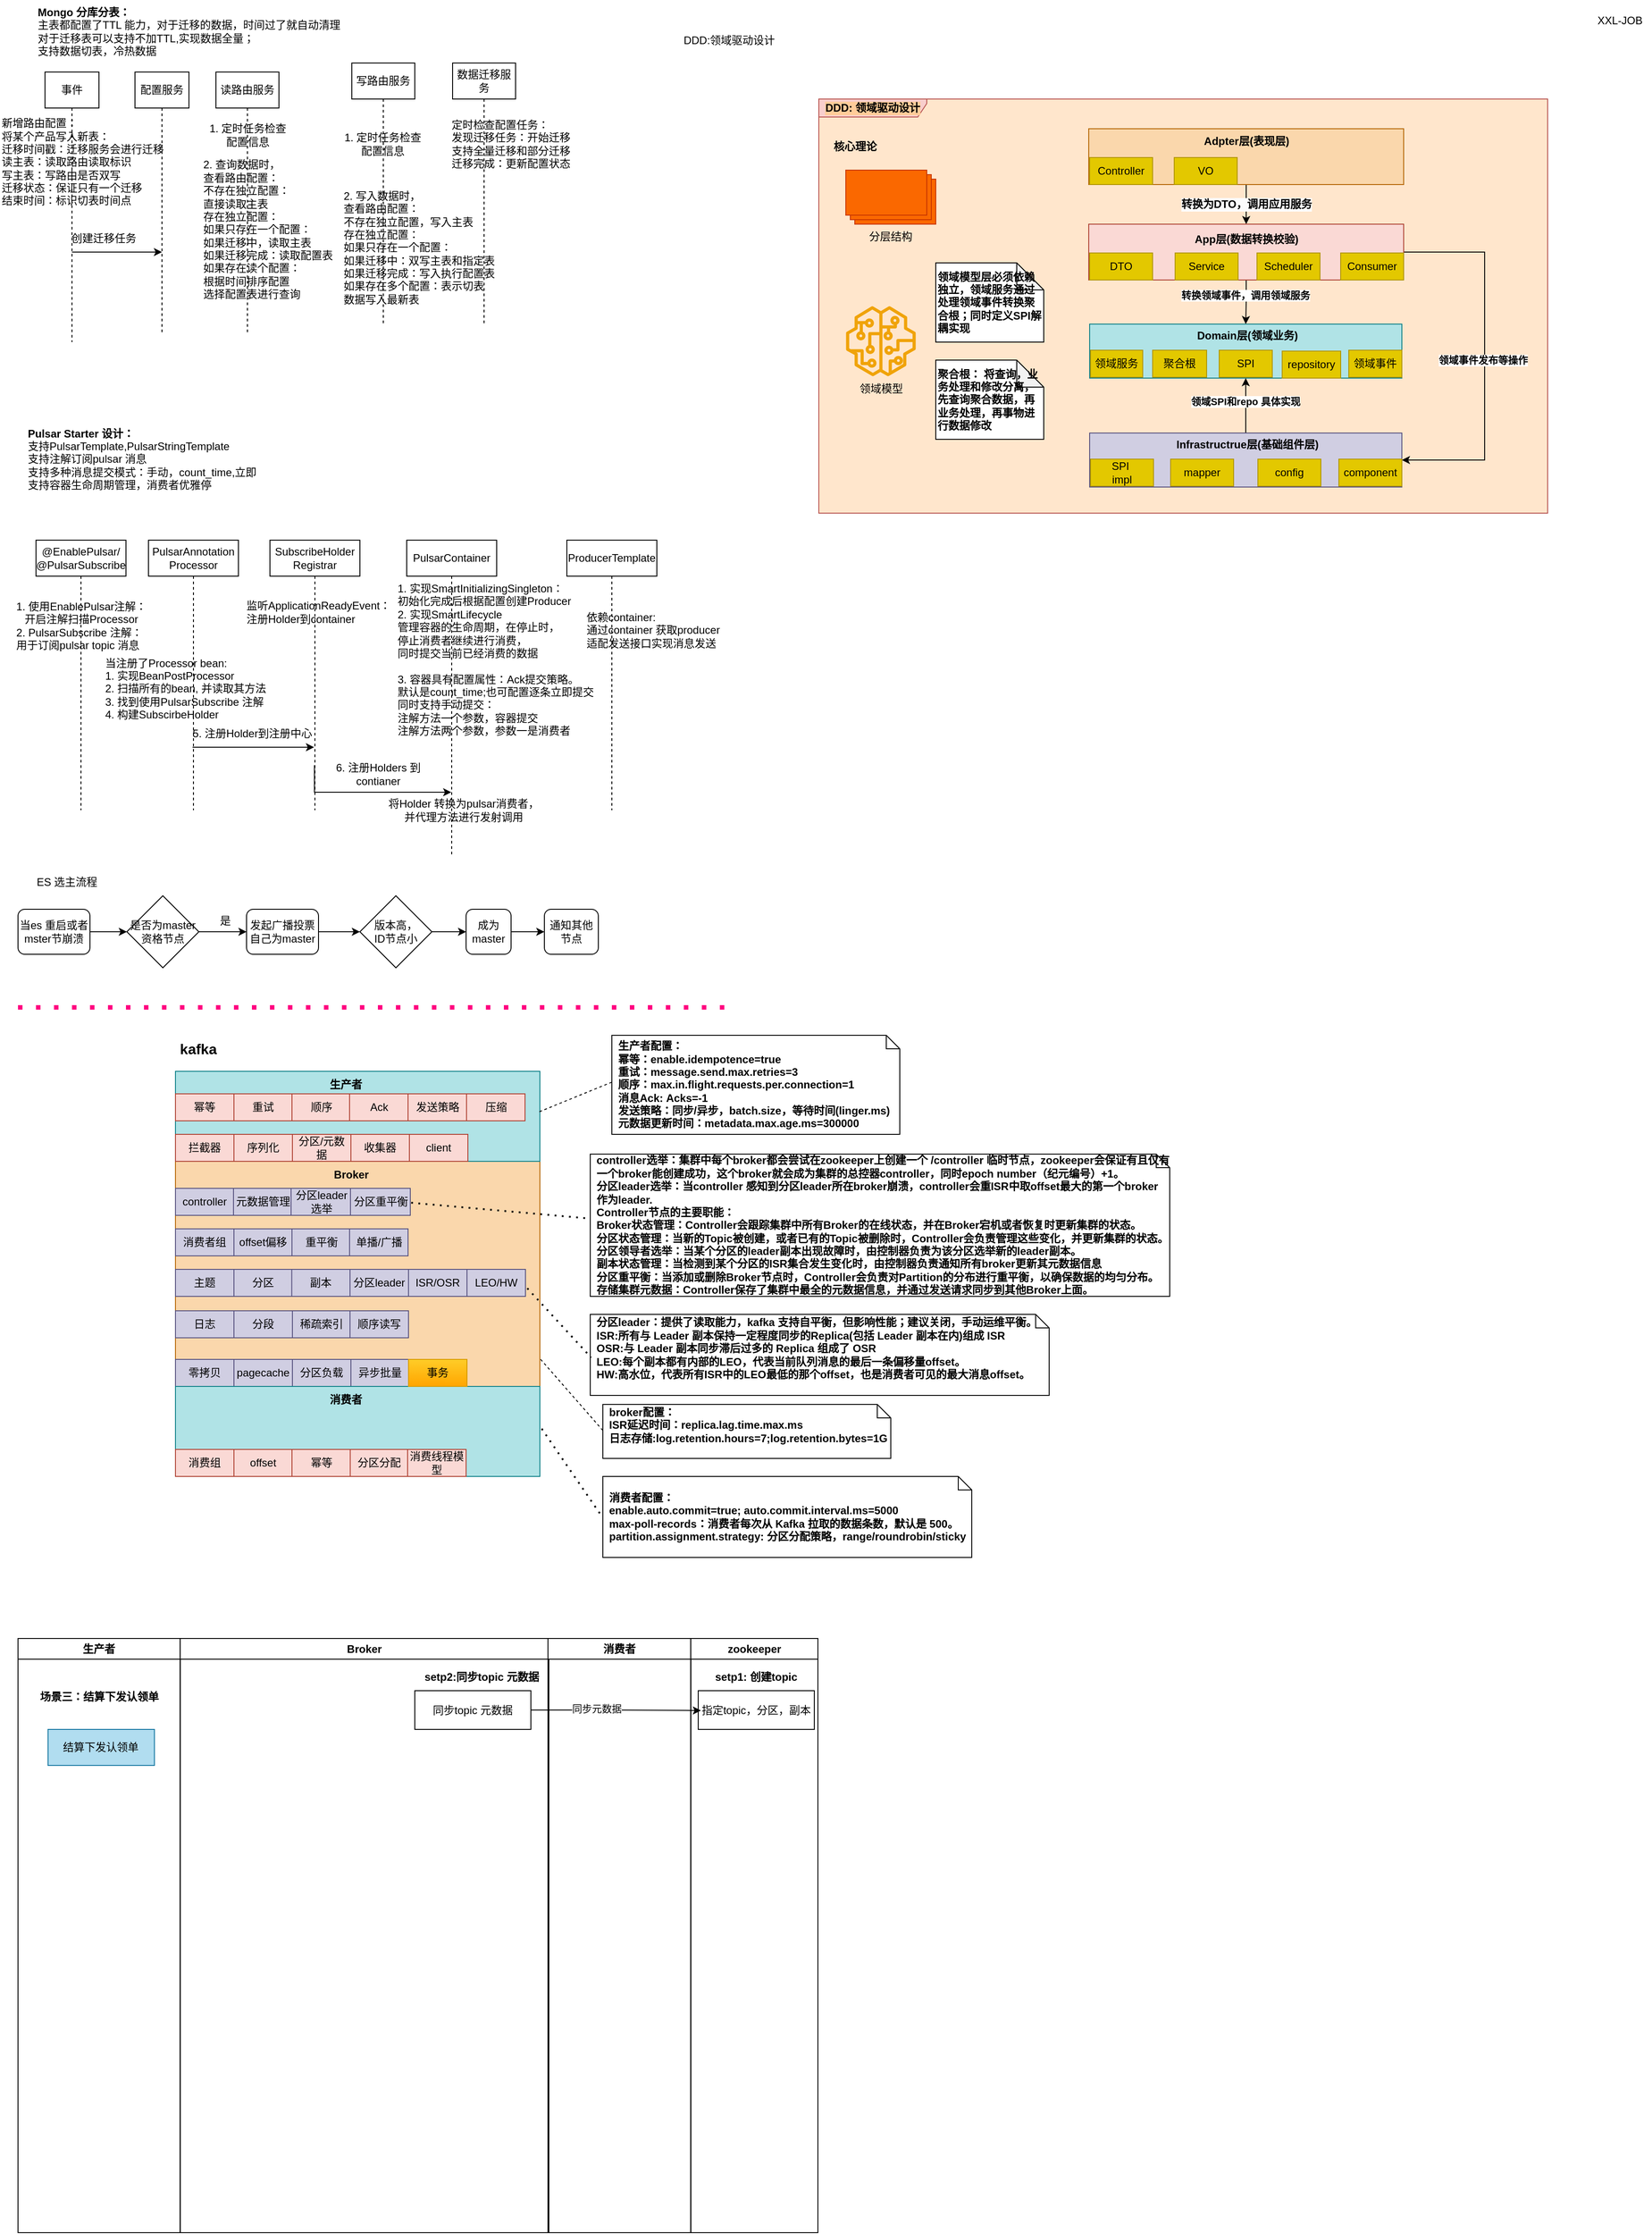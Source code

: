 <mxfile version="24.7.6">
  <diagram name="第 1 页" id="KPa0spre10BV23PreFPN">
    <mxGraphModel dx="1235" dy="728" grid="1" gridSize="10" guides="1" tooltips="1" connect="0" arrows="1" fold="1" page="1" pageScale="1" pageWidth="827" pageHeight="1169" math="0" shadow="0">
      <root>
        <mxCell id="0" />
        <mxCell id="1" parent="0" />
        <mxCell id="J3ipS8W6sBXHcmSZQY-d-35" value="" style="rounded=0;whiteSpace=wrap;html=1;fillColor=#fad7ac;strokeColor=#b46504;" vertex="1" parent="1">
          <mxGeometry x="215" y="1330" width="405" height="250" as="geometry" />
        </mxCell>
        <mxCell id="VRjen7JTUJrRjUqwProS-1" value="&lt;b&gt;Mongo 分库分表：&amp;nbsp;&lt;/b&gt;&lt;div&gt;主表都配置了TTL 能力，对于迁移的数据，时间过了就自动清理&lt;/div&gt;&lt;div&gt;对于迁移表可以支持不加TTL,实现数据全量；&lt;/div&gt;&lt;div&gt;支持数据切表，冷热数据&lt;/div&gt;" style="text;html=1;align=left;verticalAlign=middle;resizable=0;points=[];autosize=1;strokeColor=none;fillColor=none;" parent="1" vertex="1">
          <mxGeometry x="60" y="40" width="360" height="70" as="geometry" />
        </mxCell>
        <mxCell id="VRjen7JTUJrRjUqwProS-2" value="配置服务" style="shape=umlLifeline;perimeter=lifelinePerimeter;whiteSpace=wrap;html=1;container=1;dropTarget=0;collapsible=0;recursiveResize=0;outlineConnect=0;portConstraint=eastwest;newEdgeStyle={&quot;edgeStyle&quot;:&quot;elbowEdgeStyle&quot;,&quot;elbow&quot;:&quot;vertical&quot;,&quot;curved&quot;:0,&quot;rounded&quot;:0};" parent="1" vertex="1">
          <mxGeometry x="170" y="120" width="60" height="290" as="geometry" />
        </mxCell>
        <mxCell id="VRjen7JTUJrRjUqwProS-4" value="读路由服务" style="shape=umlLifeline;perimeter=lifelinePerimeter;whiteSpace=wrap;html=1;container=1;dropTarget=0;collapsible=0;recursiveResize=0;outlineConnect=0;portConstraint=eastwest;newEdgeStyle={&quot;edgeStyle&quot;:&quot;elbowEdgeStyle&quot;,&quot;elbow&quot;:&quot;vertical&quot;,&quot;curved&quot;:0,&quot;rounded&quot;:0};" parent="1" vertex="1">
          <mxGeometry x="260" y="120" width="70" height="290" as="geometry" />
        </mxCell>
        <mxCell id="VRjen7JTUJrRjUqwProS-5" value="写路由服务" style="shape=umlLifeline;perimeter=lifelinePerimeter;whiteSpace=wrap;html=1;container=1;dropTarget=0;collapsible=0;recursiveResize=0;outlineConnect=0;portConstraint=eastwest;newEdgeStyle={&quot;edgeStyle&quot;:&quot;elbowEdgeStyle&quot;,&quot;elbow&quot;:&quot;vertical&quot;,&quot;curved&quot;:0,&quot;rounded&quot;:0};" parent="1" vertex="1">
          <mxGeometry x="411" y="110" width="70" height="290" as="geometry" />
        </mxCell>
        <mxCell id="VRjen7JTUJrRjUqwProS-6" value="数据迁移服务" style="shape=umlLifeline;perimeter=lifelinePerimeter;whiteSpace=wrap;html=1;container=1;dropTarget=0;collapsible=0;recursiveResize=0;outlineConnect=0;portConstraint=eastwest;newEdgeStyle={&quot;edgeStyle&quot;:&quot;elbowEdgeStyle&quot;,&quot;elbow&quot;:&quot;vertical&quot;,&quot;curved&quot;:0,&quot;rounded&quot;:0};" parent="1" vertex="1">
          <mxGeometry x="523" y="110" width="70" height="290" as="geometry" />
        </mxCell>
        <mxCell id="VRjen7JTUJrRjUqwProS-8" style="edgeStyle=elbowEdgeStyle;rounded=0;orthogonalLoop=1;jettySize=auto;html=1;elbow=vertical;curved=0;" parent="1" edge="1">
          <mxGeometry relative="1" as="geometry">
            <mxPoint x="100" y="320" as="sourcePoint" />
            <mxPoint x="200" y="320" as="targetPoint" />
            <Array as="points">
              <mxPoint x="160.5" y="320" />
            </Array>
          </mxGeometry>
        </mxCell>
        <mxCell id="VRjen7JTUJrRjUqwProS-7" value="事件" style="shape=umlLifeline;perimeter=lifelinePerimeter;whiteSpace=wrap;html=1;container=1;dropTarget=0;collapsible=0;recursiveResize=0;outlineConnect=0;portConstraint=eastwest;newEdgeStyle={&quot;edgeStyle&quot;:&quot;elbowEdgeStyle&quot;,&quot;elbow&quot;:&quot;vertical&quot;,&quot;curved&quot;:0,&quot;rounded&quot;:0};" parent="1" vertex="1">
          <mxGeometry x="70" y="120" width="60" height="300" as="geometry" />
        </mxCell>
        <mxCell id="VRjen7JTUJrRjUqwProS-9" value="新增路由配置：&lt;div&gt;将某个产品写入新表：&lt;/div&gt;&lt;div&gt;迁移时间戳：迁移服务会进行迁移&lt;/div&gt;&lt;div&gt;读主表：读取路由读取标识&lt;/div&gt;&lt;div&gt;写主表：写路由是否双写&lt;/div&gt;&lt;div&gt;迁移状态：保证只有一个迁移&lt;/div&gt;&lt;div&gt;结束时间：标识切表时间点&lt;/div&gt;" style="text;html=1;align=left;verticalAlign=middle;resizable=0;points=[];autosize=1;strokeColor=none;fillColor=none;" parent="1" vertex="1">
          <mxGeometry x="20" y="165" width="200" height="110" as="geometry" />
        </mxCell>
        <mxCell id="VRjen7JTUJrRjUqwProS-10" value="创建迁移任务" style="text;html=1;align=center;verticalAlign=middle;resizable=0;points=[];autosize=1;strokeColor=none;fillColor=none;" parent="1" vertex="1">
          <mxGeometry x="85" y="290" width="100" height="30" as="geometry" />
        </mxCell>
        <mxCell id="VRjen7JTUJrRjUqwProS-11" value="定时检查配置任务：&lt;div&gt;发现迁移任务：开始迁移&lt;/div&gt;&lt;div&gt;支持全量迁移和部分迁移&lt;/div&gt;&lt;div&gt;迁移完成：更新配置状态&lt;/div&gt;" style="text;html=1;align=left;verticalAlign=middle;resizable=0;points=[];autosize=1;strokeColor=none;fillColor=none;" parent="1" vertex="1">
          <mxGeometry x="520" y="165" width="160" height="70" as="geometry" />
        </mxCell>
        <mxCell id="VRjen7JTUJrRjUqwProS-12" value="1. 定时任务检查&lt;div&gt;配置信息&lt;/div&gt;" style="text;html=1;align=center;verticalAlign=middle;resizable=0;points=[];autosize=1;strokeColor=none;fillColor=none;" parent="1" vertex="1">
          <mxGeometry x="240" y="170" width="110" height="40" as="geometry" />
        </mxCell>
        <mxCell id="VRjen7JTUJrRjUqwProS-13" value="2. 查询数据时，&lt;div&gt;查看路由配置：&lt;div&gt;不存在独立配置：&lt;/div&gt;&lt;div&gt;直接读取主表&lt;/div&gt;&lt;div&gt;存在独立配置：&lt;/div&gt;&lt;div&gt;如果只存在一个配置：&lt;/div&gt;&lt;div&gt;如果迁移中，&lt;span style=&quot;background-color: initial;&quot;&gt;读取主表&lt;/span&gt;&lt;/div&gt;&lt;div&gt;如果迁移完成：读取配置表&lt;/div&gt;&lt;/div&gt;&lt;div&gt;如果存在读个配置：&lt;/div&gt;&lt;div&gt;根据时间排序配置&lt;/div&gt;&lt;div&gt;选择配置表进行查询&lt;/div&gt;" style="text;html=1;align=left;verticalAlign=middle;resizable=0;points=[];autosize=1;strokeColor=none;fillColor=none;" parent="1" vertex="1">
          <mxGeometry x="244" y="210" width="170" height="170" as="geometry" />
        </mxCell>
        <mxCell id="VRjen7JTUJrRjUqwProS-14" value="2. 写入数据时，&lt;div&gt;查看路由配置：&lt;/div&gt;&lt;div&gt;不存在独立配置，写入主表&lt;/div&gt;&lt;div&gt;存在独立配置：&lt;/div&gt;&lt;div&gt;如果只存在一个配置：&lt;/div&gt;&lt;div&gt;如果迁移中：双写主表和指定表&lt;/div&gt;&lt;div&gt;如果迁移完成：写入执行配置表&lt;/div&gt;&lt;div&gt;如果存在多个配置：表示切表&lt;/div&gt;&lt;div&gt;数据写入最新表&lt;/div&gt;" style="text;html=1;align=left;verticalAlign=middle;resizable=0;points=[];autosize=1;strokeColor=none;fillColor=none;" parent="1" vertex="1">
          <mxGeometry x="400" y="245" width="190" height="140" as="geometry" />
        </mxCell>
        <mxCell id="VRjen7JTUJrRjUqwProS-15" value="1. 定时任务检查&lt;div&gt;配置信息&lt;/div&gt;" style="text;html=1;align=center;verticalAlign=middle;resizable=0;points=[];autosize=1;strokeColor=none;fillColor=none;" parent="1" vertex="1">
          <mxGeometry x="390" y="180" width="110" height="40" as="geometry" />
        </mxCell>
        <mxCell id="VRjen7JTUJrRjUqwProS-16" value="&lt;b&gt;Pulsar Starter 设计：&lt;/b&gt;&lt;div&gt;支持PulsarTemplate,PulsarStringTemplate&lt;/div&gt;&lt;div&gt;支持注解订阅pulsar 消息&lt;/div&gt;&lt;div&gt;支持多种消息提交模式：手动，count_time,立即&lt;/div&gt;&lt;div&gt;支持容器生命周期管理，消费者优雅停&lt;/div&gt;" style="text;html=1;strokeColor=none;fillColor=none;align=left;verticalAlign=middle;whiteSpace=wrap;rounded=0;" parent="1" vertex="1">
          <mxGeometry x="49" y="510" width="271" height="80" as="geometry" />
        </mxCell>
        <mxCell id="VRjen7JTUJrRjUqwProS-20" value="@EnablePulsar/&lt;div&gt;@PulsarSubscribe&lt;/div&gt;" style="shape=umlLifeline;perimeter=lifelinePerimeter;whiteSpace=wrap;html=1;container=1;dropTarget=0;collapsible=0;recursiveResize=0;outlineConnect=0;portConstraint=eastwest;newEdgeStyle={&quot;edgeStyle&quot;:&quot;elbowEdgeStyle&quot;,&quot;elbow&quot;:&quot;vertical&quot;,&quot;curved&quot;:0,&quot;rounded&quot;:0};" parent="1" vertex="1">
          <mxGeometry x="60" y="640" width="100" height="300" as="geometry" />
        </mxCell>
        <mxCell id="VRjen7JTUJrRjUqwProS-26" style="edgeStyle=elbowEdgeStyle;rounded=0;orthogonalLoop=1;jettySize=auto;html=1;elbow=vertical;curved=0;" parent="1" edge="1">
          <mxGeometry relative="1" as="geometry">
            <mxPoint x="234" y="870" as="sourcePoint" />
            <mxPoint x="369" y="870" as="targetPoint" />
          </mxGeometry>
        </mxCell>
        <mxCell id="VRjen7JTUJrRjUqwProS-21" value="PulsarAnnotation&lt;div&gt;Processor&lt;/div&gt;" style="shape=umlLifeline;perimeter=lifelinePerimeter;whiteSpace=wrap;html=1;container=1;dropTarget=0;collapsible=0;recursiveResize=0;outlineConnect=0;portConstraint=eastwest;newEdgeStyle={&quot;edgeStyle&quot;:&quot;elbowEdgeStyle&quot;,&quot;elbow&quot;:&quot;vertical&quot;,&quot;curved&quot;:0,&quot;rounded&quot;:0};" parent="1" vertex="1">
          <mxGeometry x="185" y="640" width="100" height="300" as="geometry" />
        </mxCell>
        <mxCell id="VRjen7JTUJrRjUqwProS-22" value="1. 使用EnablePulsar注解：&lt;div&gt;开启注解扫描Processor&lt;/div&gt;&lt;div style=&quot;text-align: left;&quot;&gt;2. PulsarSubscribe 注解：&lt;/div&gt;&lt;div style=&quot;text-align: left;&quot;&gt;用于订阅pulsar topic 消息&lt;/div&gt;" style="text;html=1;align=center;verticalAlign=middle;resizable=0;points=[];autosize=1;strokeColor=none;fillColor=none;" parent="1" vertex="1">
          <mxGeometry x="25" y="700" width="170" height="70" as="geometry" />
        </mxCell>
        <mxCell id="VRjen7JTUJrRjUqwProS-23" value="当注册了Processor bean:&lt;div&gt;1. 实现BeanPostProcessor&lt;/div&gt;&lt;div&gt;2. 扫描所有的bean, 并读取其方法&lt;/div&gt;&lt;div&gt;3. 找到使用PulsarSubscribe 注解&lt;/div&gt;&lt;div&gt;4. 构建SubscirbeHolder&lt;/div&gt;" style="text;html=1;align=left;verticalAlign=middle;resizable=0;points=[];autosize=1;strokeColor=none;fillColor=none;" parent="1" vertex="1">
          <mxGeometry x="135" y="760" width="200" height="90" as="geometry" />
        </mxCell>
        <mxCell id="VRjen7JTUJrRjUqwProS-29" style="edgeStyle=elbowEdgeStyle;rounded=0;orthogonalLoop=1;jettySize=auto;html=1;elbow=vertical;curved=0;" parent="1" target="VRjen7JTUJrRjUqwProS-28" edge="1">
          <mxGeometry relative="1" as="geometry">
            <mxPoint x="369.5" y="890" as="sourcePoint" />
            <mxPoint x="494.5" y="890" as="targetPoint" />
            <Array as="points">
              <mxPoint x="510" y="920" />
            </Array>
          </mxGeometry>
        </mxCell>
        <mxCell id="VRjen7JTUJrRjUqwProS-24" value="SubscribeHolder&lt;div&gt;Registrar&lt;br&gt;&lt;/div&gt;" style="shape=umlLifeline;perimeter=lifelinePerimeter;whiteSpace=wrap;html=1;container=1;dropTarget=0;collapsible=0;recursiveResize=0;outlineConnect=0;portConstraint=eastwest;newEdgeStyle={&quot;edgeStyle&quot;:&quot;elbowEdgeStyle&quot;,&quot;elbow&quot;:&quot;vertical&quot;,&quot;curved&quot;:0,&quot;rounded&quot;:0};" parent="1" vertex="1">
          <mxGeometry x="320" y="640" width="100" height="300" as="geometry" />
        </mxCell>
        <mxCell id="VRjen7JTUJrRjUqwProS-27" value="5. 注册Holder到注册中心" style="text;html=1;align=center;verticalAlign=middle;resizable=0;points=[];autosize=1;strokeColor=none;fillColor=none;" parent="1" vertex="1">
          <mxGeometry x="220" y="840" width="160" height="30" as="geometry" />
        </mxCell>
        <mxCell id="VRjen7JTUJrRjUqwProS-28" value="&lt;div&gt;PulsarContainer&lt;br&gt;&lt;/div&gt;" style="shape=umlLifeline;perimeter=lifelinePerimeter;whiteSpace=wrap;html=1;container=1;dropTarget=0;collapsible=0;recursiveResize=0;outlineConnect=0;portConstraint=eastwest;newEdgeStyle={&quot;edgeStyle&quot;:&quot;elbowEdgeStyle&quot;,&quot;elbow&quot;:&quot;vertical&quot;,&quot;curved&quot;:0,&quot;rounded&quot;:0};" parent="1" vertex="1">
          <mxGeometry x="472" y="640" width="100" height="350" as="geometry" />
        </mxCell>
        <mxCell id="VRjen7JTUJrRjUqwProS-31" value="监听ApplicationReadyEvent：&lt;div&gt;注册Holder到container&lt;/div&gt;" style="text;html=1;align=left;verticalAlign=middle;resizable=0;points=[];autosize=1;strokeColor=none;fillColor=none;" parent="1" vertex="1">
          <mxGeometry x="292" y="700" width="180" height="40" as="geometry" />
        </mxCell>
        <mxCell id="VRjen7JTUJrRjUqwProS-32" value="6. 注册Holders 到&lt;div&gt;contianer&lt;/div&gt;" style="text;html=1;align=center;verticalAlign=middle;resizable=0;points=[];autosize=1;strokeColor=none;fillColor=none;" parent="1" vertex="1">
          <mxGeometry x="380" y="880" width="120" height="40" as="geometry" />
        </mxCell>
        <mxCell id="VRjen7JTUJrRjUqwProS-33" value="1. 实现SmartInitializingSingleton：&lt;div&gt;初始化完成后根据配置创建Producer&lt;/div&gt;&lt;div&gt;2. 实现SmartLifecycle&lt;/div&gt;&lt;div&gt;管理容器的生命周期，在停止时，&lt;/div&gt;&lt;div&gt;停止消费者继续进行消费，&lt;/div&gt;&lt;div&gt;同时提交当前已经消费的数据&lt;/div&gt;&lt;div&gt;&lt;br&gt;&lt;/div&gt;&lt;div&gt;3. 容器具有配置属性：Ack提交策略。&lt;/div&gt;&lt;div&gt;默认是count_time;也可配置逐条立即提交&lt;/div&gt;&lt;div&gt;同时支持手动提交：&lt;/div&gt;&lt;div&gt;注解方法一个参数，容器提交&lt;/div&gt;&lt;div&gt;注解方法两个参数，参数一是消费者&lt;/div&gt;&lt;div&gt;&lt;br&gt;&lt;/div&gt;" style="text;html=1;align=left;verticalAlign=middle;resizable=0;points=[];autosize=1;strokeColor=none;fillColor=none;" parent="1" vertex="1">
          <mxGeometry x="460" y="680" width="240" height="200" as="geometry" />
        </mxCell>
        <mxCell id="VRjen7JTUJrRjUqwProS-34" value="将Holder 转换为pulsar消费者，&lt;div&gt;并代理方法进行发射调用&lt;/div&gt;" style="text;html=1;align=center;verticalAlign=middle;resizable=0;points=[];autosize=1;strokeColor=none;fillColor=none;" parent="1" vertex="1">
          <mxGeometry x="440" y="920" width="190" height="40" as="geometry" />
        </mxCell>
        <mxCell id="VRjen7JTUJrRjUqwProS-35" value="ProducerTemplate" style="shape=umlLifeline;perimeter=lifelinePerimeter;whiteSpace=wrap;html=1;container=1;dropTarget=0;collapsible=0;recursiveResize=0;outlineConnect=0;portConstraint=eastwest;newEdgeStyle={&quot;edgeStyle&quot;:&quot;elbowEdgeStyle&quot;,&quot;elbow&quot;:&quot;vertical&quot;,&quot;curved&quot;:0,&quot;rounded&quot;:0};" parent="1" vertex="1">
          <mxGeometry x="650" y="640" width="100" height="300" as="geometry" />
        </mxCell>
        <mxCell id="VRjen7JTUJrRjUqwProS-36" value="依赖container:&lt;div&gt;通过container 获取producer&lt;/div&gt;&lt;div&gt;适配发送接口实现消息发送&lt;/div&gt;" style="text;html=1;align=left;verticalAlign=middle;resizable=0;points=[];autosize=1;strokeColor=none;fillColor=none;" parent="1" vertex="1">
          <mxGeometry x="670" y="710" width="170" height="60" as="geometry" />
        </mxCell>
        <mxCell id="VRjen7JTUJrRjUqwProS-37" value="ES 选主流程" style="text;html=1;strokeColor=none;fillColor=none;align=center;verticalAlign=middle;whiteSpace=wrap;rounded=0;" parent="1" vertex="1">
          <mxGeometry x="54" y="1005" width="81" height="30" as="geometry" />
        </mxCell>
        <mxCell id="VRjen7JTUJrRjUqwProS-43" style="edgeStyle=orthogonalEdgeStyle;rounded=0;orthogonalLoop=1;jettySize=auto;html=1;entryX=0;entryY=0.5;entryDx=0;entryDy=0;" parent="1" source="VRjen7JTUJrRjUqwProS-38" target="VRjen7JTUJrRjUqwProS-40" edge="1">
          <mxGeometry relative="1" as="geometry" />
        </mxCell>
        <mxCell id="VRjen7JTUJrRjUqwProS-38" value="当es 重启或者&lt;div&gt;mster节崩溃&lt;/div&gt;" style="rounded=1;whiteSpace=wrap;html=1;" parent="1" vertex="1">
          <mxGeometry x="40" y="1050" width="80" height="50" as="geometry" />
        </mxCell>
        <mxCell id="VRjen7JTUJrRjUqwProS-47" style="edgeStyle=orthogonalEdgeStyle;rounded=0;orthogonalLoop=1;jettySize=auto;html=1;entryX=0;entryY=0.5;entryDx=0;entryDy=0;" parent="1" source="VRjen7JTUJrRjUqwProS-39" target="VRjen7JTUJrRjUqwProS-46" edge="1">
          <mxGeometry relative="1" as="geometry" />
        </mxCell>
        <mxCell id="VRjen7JTUJrRjUqwProS-39" value="发起广播投票自己为master" style="rounded=1;whiteSpace=wrap;html=1;" parent="1" vertex="1">
          <mxGeometry x="294" y="1050" width="80" height="50" as="geometry" />
        </mxCell>
        <mxCell id="VRjen7JTUJrRjUqwProS-44" style="edgeStyle=orthogonalEdgeStyle;rounded=0;orthogonalLoop=1;jettySize=auto;html=1;entryX=0;entryY=0.5;entryDx=0;entryDy=0;" parent="1" source="VRjen7JTUJrRjUqwProS-40" target="VRjen7JTUJrRjUqwProS-39" edge="1">
          <mxGeometry relative="1" as="geometry" />
        </mxCell>
        <mxCell id="VRjen7JTUJrRjUqwProS-40" value="是否为master资格节点" style="rhombus;whiteSpace=wrap;html=1;" parent="1" vertex="1">
          <mxGeometry x="161" y="1035" width="80" height="80" as="geometry" />
        </mxCell>
        <mxCell id="VRjen7JTUJrRjUqwProS-45" value="是" style="text;html=1;align=center;verticalAlign=middle;resizable=0;points=[];autosize=1;strokeColor=none;fillColor=none;" parent="1" vertex="1">
          <mxGeometry x="250" y="1048" width="40" height="30" as="geometry" />
        </mxCell>
        <mxCell id="VRjen7JTUJrRjUqwProS-49" style="edgeStyle=orthogonalEdgeStyle;rounded=0;orthogonalLoop=1;jettySize=auto;html=1;entryX=0;entryY=0.5;entryDx=0;entryDy=0;" parent="1" source="VRjen7JTUJrRjUqwProS-46" target="VRjen7JTUJrRjUqwProS-48" edge="1">
          <mxGeometry relative="1" as="geometry" />
        </mxCell>
        <mxCell id="VRjen7JTUJrRjUqwProS-46" value="版本高，&lt;div&gt;ID节点小&lt;/div&gt;" style="rhombus;whiteSpace=wrap;html=1;" parent="1" vertex="1">
          <mxGeometry x="420" y="1035" width="80" height="80" as="geometry" />
        </mxCell>
        <mxCell id="VRjen7JTUJrRjUqwProS-51" style="edgeStyle=orthogonalEdgeStyle;rounded=0;orthogonalLoop=1;jettySize=auto;html=1;entryX=0;entryY=0.5;entryDx=0;entryDy=0;" parent="1" source="VRjen7JTUJrRjUqwProS-48" target="VRjen7JTUJrRjUqwProS-50" edge="1">
          <mxGeometry relative="1" as="geometry" />
        </mxCell>
        <mxCell id="VRjen7JTUJrRjUqwProS-48" value="成为master" style="rounded=1;whiteSpace=wrap;html=1;" parent="1" vertex="1">
          <mxGeometry x="538" y="1050" width="50" height="50" as="geometry" />
        </mxCell>
        <mxCell id="VRjen7JTUJrRjUqwProS-50" value="通知其他节点" style="rounded=1;whiteSpace=wrap;html=1;" parent="1" vertex="1">
          <mxGeometry x="625" y="1050" width="60" height="50" as="geometry" />
        </mxCell>
        <mxCell id="9D-Lmr6SBzClbS9fGLFk-1" value="DDD:领域驱动设计" style="text;html=1;align=center;verticalAlign=middle;resizable=0;points=[];autosize=1;strokeColor=none;fillColor=none;" parent="1" vertex="1">
          <mxGeometry x="770" y="70" width="120" height="30" as="geometry" />
        </mxCell>
        <mxCell id="9D-Lmr6SBzClbS9fGLFk-13" value="XXL-JOB" style="text;html=1;align=center;verticalAlign=middle;resizable=0;points=[];autosize=1;strokeColor=none;fillColor=none;" parent="1" vertex="1">
          <mxGeometry x="1785" y="48" width="70" height="30" as="geometry" />
        </mxCell>
        <mxCell id="9D-Lmr6SBzClbS9fGLFk-2" value="&lt;b&gt;DDD: 领域驱动设计&lt;/b&gt;" style="shape=umlFrame;html=1;pointerEvents=0;width=120;height=20;labelBackgroundColor=#FFCC99;swimlaneFillColor=#FFE6CC;fillColor=#f8cecc;strokeColor=#b85450;whiteSpace=wrap;" parent="1" vertex="1">
          <mxGeometry x="930" y="150" width="810" height="460" as="geometry" />
        </mxCell>
        <mxCell id="9D-Lmr6SBzClbS9fGLFk-14" value="&lt;b&gt;核心理论&lt;/b&gt;" style="text;html=1;align=center;verticalAlign=middle;resizable=0;points=[];autosize=1;strokeColor=none;fillColor=none;" parent="1" vertex="1">
          <mxGeometry x="935" y="188" width="70" height="30" as="geometry" />
        </mxCell>
        <mxCell id="9D-Lmr6SBzClbS9fGLFk-15" value="分层结构" style="verticalLabelPosition=bottom;verticalAlign=top;html=1;shape=mxgraph.basic.layered_rect;dx=10;outlineConnect=0;whiteSpace=wrap;fillColor=#fa6800;fontColor=#000000;strokeColor=#C73500;" parent="1" vertex="1">
          <mxGeometry x="960" y="229" width="100" height="60" as="geometry" />
        </mxCell>
        <mxCell id="9D-Lmr6SBzClbS9fGLFk-16" value="领域模型" style="sketch=0;outlineConnect=0;fontColor=#000000;fillColor=#f0a30a;strokeColor=#BD7000;dashed=0;verticalLabelPosition=bottom;verticalAlign=top;align=center;html=1;fontSize=12;fontStyle=0;aspect=fixed;pointerEvents=1;shape=mxgraph.aws4.sagemaker_model;" parent="1" vertex="1">
          <mxGeometry x="960" y="380" width="78" height="78" as="geometry" />
        </mxCell>
        <mxCell id="9D-Lmr6SBzClbS9fGLFk-33" value="&lt;span style=&quot;font-size: 12px; background-color: rgb(251, 251, 251);&quot;&gt;&lt;b&gt;转换为DTO，调用应用服务&lt;/b&gt;&lt;/span&gt;" style="edgeStyle=orthogonalEdgeStyle;rounded=0;orthogonalLoop=1;jettySize=auto;html=1;entryX=0.5;entryY=0;entryDx=0;entryDy=0;" parent="1" source="9D-Lmr6SBzClbS9fGLFk-20" target="9D-Lmr6SBzClbS9fGLFk-26" edge="1">
          <mxGeometry relative="1" as="geometry">
            <mxPoint as="offset" />
          </mxGeometry>
        </mxCell>
        <mxCell id="9D-Lmr6SBzClbS9fGLFk-20" value="" style="rounded=0;whiteSpace=wrap;html=1;fillColor=#fad7ac;strokeColor=#b46504;" parent="1" vertex="1">
          <mxGeometry x="1230" y="183" width="350" height="62" as="geometry" />
        </mxCell>
        <mxCell id="9D-Lmr6SBzClbS9fGLFk-21" value="&lt;b&gt;Adpter层(表现层)&lt;/b&gt;" style="text;html=1;align=center;verticalAlign=middle;resizable=0;points=[];autosize=1;strokeColor=none;fillColor=none;" parent="1" vertex="1">
          <mxGeometry x="1345" y="182" width="120" height="30" as="geometry" />
        </mxCell>
        <mxCell id="9D-Lmr6SBzClbS9fGLFk-23" value="Controller" style="rounded=0;whiteSpace=wrap;html=1;fillColor=#e3c800;fontColor=#000000;strokeColor=#B09500;" parent="1" vertex="1">
          <mxGeometry x="1231" y="215" width="70" height="30" as="geometry" />
        </mxCell>
        <mxCell id="9D-Lmr6SBzClbS9fGLFk-53" style="edgeStyle=orthogonalEdgeStyle;rounded=0;orthogonalLoop=1;jettySize=auto;html=1;entryX=0.5;entryY=0;entryDx=0;entryDy=0;" parent="1" source="9D-Lmr6SBzClbS9fGLFk-26" target="9D-Lmr6SBzClbS9fGLFk-46" edge="1">
          <mxGeometry relative="1" as="geometry" />
        </mxCell>
        <mxCell id="9D-Lmr6SBzClbS9fGLFk-61" value="&lt;b&gt;转换领域事件，调用领域服务&lt;/b&gt;" style="edgeLabel;html=1;align=center;verticalAlign=middle;resizable=0;points=[];" parent="9D-Lmr6SBzClbS9fGLFk-53" vertex="1" connectable="0">
          <mxGeometry x="-0.313" y="-1" relative="1" as="geometry">
            <mxPoint as="offset" />
          </mxGeometry>
        </mxCell>
        <mxCell id="9D-Lmr6SBzClbS9fGLFk-66" style="edgeStyle=orthogonalEdgeStyle;rounded=0;orthogonalLoop=1;jettySize=auto;html=1;exitX=1;exitY=0;exitDx=0;exitDy=0;entryX=1;entryY=0.5;entryDx=0;entryDy=0;" parent="1" source="9D-Lmr6SBzClbS9fGLFk-37" target="9D-Lmr6SBzClbS9fGLFk-54" edge="1">
          <mxGeometry relative="1" as="geometry">
            <Array as="points">
              <mxPoint x="1580" y="320" />
              <mxPoint x="1670" y="320" />
              <mxPoint x="1670" y="551" />
            </Array>
          </mxGeometry>
        </mxCell>
        <mxCell id="9D-Lmr6SBzClbS9fGLFk-67" value="&lt;b&gt;领域事件发布等操作&lt;/b&gt;" style="edgeLabel;html=1;align=center;verticalAlign=middle;resizable=0;points=[];" parent="9D-Lmr6SBzClbS9fGLFk-66" vertex="1" connectable="0">
          <mxGeometry x="0.019" y="-2" relative="1" as="geometry">
            <mxPoint as="offset" />
          </mxGeometry>
        </mxCell>
        <mxCell id="9D-Lmr6SBzClbS9fGLFk-26" value="" style="rounded=0;whiteSpace=wrap;html=1;fillColor=#fad9d5;strokeColor=#ae4132;" parent="1" vertex="1">
          <mxGeometry x="1230" y="289" width="350" height="62" as="geometry" />
        </mxCell>
        <mxCell id="9D-Lmr6SBzClbS9fGLFk-27" value="&lt;b&gt;App层(数据转换校验)&lt;/b&gt;" style="text;html=1;align=center;verticalAlign=middle;resizable=0;points=[];autosize=1;strokeColor=none;fillColor=none;" parent="1" vertex="1">
          <mxGeometry x="1335" y="291" width="140" height="30" as="geometry" />
        </mxCell>
        <mxCell id="9D-Lmr6SBzClbS9fGLFk-30" value="VO" style="rounded=0;whiteSpace=wrap;html=1;fillColor=#e3c800;fontColor=#000000;strokeColor=#B09500;" parent="1" vertex="1">
          <mxGeometry x="1325" y="215" width="70" height="30" as="geometry" />
        </mxCell>
        <mxCell id="9D-Lmr6SBzClbS9fGLFk-34" value="DTO" style="rounded=0;whiteSpace=wrap;html=1;fillColor=#e3c800;fontColor=#000000;strokeColor=#B09500;" parent="1" vertex="1">
          <mxGeometry x="1231" y="321" width="70" height="30" as="geometry" />
        </mxCell>
        <mxCell id="9D-Lmr6SBzClbS9fGLFk-35" value="Service" style="rounded=0;whiteSpace=wrap;html=1;fillColor=#e3c800;fontColor=#000000;strokeColor=#B09500;" parent="1" vertex="1">
          <mxGeometry x="1326" y="321" width="70" height="30" as="geometry" />
        </mxCell>
        <mxCell id="9D-Lmr6SBzClbS9fGLFk-36" value="Scheduler" style="rounded=0;whiteSpace=wrap;html=1;fillColor=#e3c800;fontColor=#000000;strokeColor=#B09500;" parent="1" vertex="1">
          <mxGeometry x="1417" y="321" width="70" height="30" as="geometry" />
        </mxCell>
        <mxCell id="9D-Lmr6SBzClbS9fGLFk-37" value="Consumer" style="rounded=0;whiteSpace=wrap;html=1;fillColor=#e3c800;fontColor=#000000;strokeColor=#B09500;" parent="1" vertex="1">
          <mxGeometry x="1510" y="321" width="70" height="30" as="geometry" />
        </mxCell>
        <mxCell id="9D-Lmr6SBzClbS9fGLFk-46" value="" style="rounded=0;whiteSpace=wrap;html=1;fillColor=#b0e3e6;strokeColor=#0e8088;" parent="1" vertex="1">
          <mxGeometry x="1231" y="400" width="347" height="60" as="geometry" />
        </mxCell>
        <mxCell id="9D-Lmr6SBzClbS9fGLFk-47" value="&lt;b&gt;Domain层(领域业务)&lt;/b&gt;" style="text;html=1;align=center;verticalAlign=middle;resizable=0;points=[];autosize=1;strokeColor=none;fillColor=none;" parent="1" vertex="1">
          <mxGeometry x="1336" y="398" width="140" height="30" as="geometry" />
        </mxCell>
        <mxCell id="9D-Lmr6SBzClbS9fGLFk-48" value="领域服务" style="rounded=0;whiteSpace=wrap;html=1;fillColor=#e3c800;fontColor=#000000;strokeColor=#B09500;" parent="1" vertex="1">
          <mxGeometry x="1232" y="429" width="58" height="30" as="geometry" />
        </mxCell>
        <mxCell id="9D-Lmr6SBzClbS9fGLFk-49" value="聚合根" style="rounded=0;whiteSpace=wrap;html=1;fillColor=#e3c800;fontColor=#000000;strokeColor=#B09500;" parent="1" vertex="1">
          <mxGeometry x="1301" y="429" width="60" height="30" as="geometry" />
        </mxCell>
        <mxCell id="9D-Lmr6SBzClbS9fGLFk-50" value="SPI" style="rounded=0;whiteSpace=wrap;html=1;fillColor=#e3c800;fontColor=#000000;strokeColor=#B09500;" parent="1" vertex="1">
          <mxGeometry x="1375" y="429" width="59" height="30" as="geometry" />
        </mxCell>
        <mxCell id="9D-Lmr6SBzClbS9fGLFk-51" value="repository" style="rounded=0;whiteSpace=wrap;html=1;fillColor=#e3c800;fontColor=#000000;strokeColor=#B09500;" parent="1" vertex="1">
          <mxGeometry x="1445" y="430" width="65" height="30" as="geometry" />
        </mxCell>
        <mxCell id="9D-Lmr6SBzClbS9fGLFk-63" style="edgeStyle=orthogonalEdgeStyle;rounded=0;orthogonalLoop=1;jettySize=auto;html=1;entryX=0.5;entryY=1;entryDx=0;entryDy=0;" parent="1" source="9D-Lmr6SBzClbS9fGLFk-54" target="9D-Lmr6SBzClbS9fGLFk-46" edge="1">
          <mxGeometry relative="1" as="geometry" />
        </mxCell>
        <mxCell id="9D-Lmr6SBzClbS9fGLFk-64" value="&lt;b&gt;领域SPI和repo 具体实现&lt;/b&gt;" style="edgeLabel;html=1;align=center;verticalAlign=middle;resizable=0;points=[];" parent="9D-Lmr6SBzClbS9fGLFk-63" vertex="1" connectable="0">
          <mxGeometry x="0.147" y="2" relative="1" as="geometry">
            <mxPoint x="1" as="offset" />
          </mxGeometry>
        </mxCell>
        <mxCell id="9D-Lmr6SBzClbS9fGLFk-54" value="" style="rounded=0;whiteSpace=wrap;html=1;fillColor=#d0cee2;strokeColor=#56517e;" parent="1" vertex="1">
          <mxGeometry x="1231" y="521" width="347" height="60" as="geometry" />
        </mxCell>
        <mxCell id="9D-Lmr6SBzClbS9fGLFk-55" value="&lt;b&gt;Infrastructrue层(基础组件层)&lt;/b&gt;" style="text;html=1;align=center;verticalAlign=middle;resizable=0;points=[];autosize=1;strokeColor=none;fillColor=none;" parent="1" vertex="1">
          <mxGeometry x="1316" y="519" width="180" height="30" as="geometry" />
        </mxCell>
        <mxCell id="9D-Lmr6SBzClbS9fGLFk-56" value="SPI&amp;nbsp;&lt;div&gt;impl&lt;/div&gt;" style="rounded=0;whiteSpace=wrap;html=1;fillColor=#e3c800;fontColor=#000000;strokeColor=#B09500;" parent="1" vertex="1">
          <mxGeometry x="1232" y="550" width="70" height="30" as="geometry" />
        </mxCell>
        <mxCell id="9D-Lmr6SBzClbS9fGLFk-57" value="mapper" style="rounded=0;whiteSpace=wrap;html=1;fillColor=#e3c800;fontColor=#000000;strokeColor=#B09500;" parent="1" vertex="1">
          <mxGeometry x="1321" y="550" width="70" height="30" as="geometry" />
        </mxCell>
        <mxCell id="9D-Lmr6SBzClbS9fGLFk-58" value="config" style="rounded=0;whiteSpace=wrap;html=1;fillColor=#e3c800;fontColor=#000000;strokeColor=#B09500;" parent="1" vertex="1">
          <mxGeometry x="1418" y="550" width="70" height="30" as="geometry" />
        </mxCell>
        <mxCell id="9D-Lmr6SBzClbS9fGLFk-65" value="component" style="rounded=0;whiteSpace=wrap;html=1;fillColor=#e3c800;fontColor=#000000;strokeColor=#B09500;" parent="1" vertex="1">
          <mxGeometry x="1508" y="550" width="70" height="30" as="geometry" />
        </mxCell>
        <mxCell id="9D-Lmr6SBzClbS9fGLFk-70" value="领域模型层必须依赖独立，领域服务通过&#xa;处理领域事件转换聚合根；同时定义SPI解耦实现" style="shape=note;backgroundOutline=1;darkOpacity=0.05;align=left;whiteSpace=wrap;fontStyle=1" parent="1" vertex="1">
          <mxGeometry x="1060" y="332" width="120" height="88" as="geometry" />
        </mxCell>
        <mxCell id="6UzdkExmgidhG1JHYg0t-1" value="领域事件" style="rounded=0;whiteSpace=wrap;html=1;fillColor=#e3c800;fontColor=#000000;strokeColor=#B09500;" parent="1" vertex="1">
          <mxGeometry x="1519" y="429" width="59" height="30" as="geometry" />
        </mxCell>
        <mxCell id="T2ZMbrgRlUznVUn5AD8o-2" value="&lt;b&gt;聚合根： 将查询，业务处理和修改分离，先查询聚合数据，再业务处理，再事物进行数据修改&lt;/b&gt;" style="shape=note;backgroundOutline=1;darkOpacity=0.05;align=left;whiteSpace=wrap;html=1;" parent="1" vertex="1">
          <mxGeometry x="1060" y="440" width="120" height="88" as="geometry" />
        </mxCell>
        <mxCell id="J3ipS8W6sBXHcmSZQY-d-1" value="&lt;b&gt;&lt;font style=&quot;font-size: 16px;&quot;&gt;kafka&lt;/font&gt;&lt;/b&gt;" style="text;html=1;align=center;verticalAlign=middle;resizable=0;points=[];autosize=1;strokeColor=none;fillColor=none;" vertex="1" parent="1">
          <mxGeometry x="210" y="1190" width="60" height="30" as="geometry" />
        </mxCell>
        <mxCell id="J3ipS8W6sBXHcmSZQY-d-2" value="" style="endArrow=none;dashed=1;html=1;dashPattern=1 3;strokeWidth=5;rounded=0;strokeColor=#FF0080;" edge="1" parent="1">
          <mxGeometry width="50" height="50" relative="1" as="geometry">
            <mxPoint x="40" y="1159" as="sourcePoint" />
            <mxPoint x="830" y="1159" as="targetPoint" />
          </mxGeometry>
        </mxCell>
        <mxCell id="J3ipS8W6sBXHcmSZQY-d-3" value="生产者" style="swimlane;whiteSpace=wrap;" vertex="1" parent="1">
          <mxGeometry x="40" y="1860" width="180.25" height="660" as="geometry">
            <mxRectangle x="166.16" y="5020" width="90" height="30" as="alternateBounds" />
          </mxGeometry>
        </mxCell>
        <mxCell id="J3ipS8W6sBXHcmSZQY-d-4" value="&lt;b&gt;场景三：结算下发认领单&lt;/b&gt;" style="text;html=1;align=center;verticalAlign=middle;resizable=0;points=[];autosize=1;strokeColor=none;fillColor=none;" vertex="1" parent="J3ipS8W6sBXHcmSZQY-d-3">
          <mxGeometry x="10" y="50" width="160" height="30" as="geometry" />
        </mxCell>
        <mxCell id="J3ipS8W6sBXHcmSZQY-d-5" value="结算下发认领单" style="whiteSpace=wrap;html=1;fillColor=#b1ddf0;strokeColor=#10739e;" vertex="1" parent="J3ipS8W6sBXHcmSZQY-d-3">
          <mxGeometry x="33.37" y="101" width="118.27" height="40" as="geometry" />
        </mxCell>
        <mxCell id="J3ipS8W6sBXHcmSZQY-d-6" value="Broker" style="swimlane;whiteSpace=wrap;startSize=23;" vertex="1" parent="1">
          <mxGeometry x="220.25" y="1860" width="409.75" height="660" as="geometry">
            <mxRectangle x="166.16" y="5020" width="90" height="30" as="alternateBounds" />
          </mxGeometry>
        </mxCell>
        <mxCell id="J3ipS8W6sBXHcmSZQY-d-7" value="同步topic 元数据" style="whiteSpace=wrap;" vertex="1" parent="J3ipS8W6sBXHcmSZQY-d-6">
          <mxGeometry x="260.75" y="58" width="129" height="43" as="geometry" />
        </mxCell>
        <mxCell id="J3ipS8W6sBXHcmSZQY-d-13" value="&lt;b&gt;setp2:同步topic 元数据&lt;/b&gt;" style="text;html=1;align=center;verticalAlign=middle;resizable=0;points=[];autosize=1;strokeColor=none;fillColor=none;" vertex="1" parent="J3ipS8W6sBXHcmSZQY-d-6">
          <mxGeometry x="259.75" y="28" width="150" height="30" as="geometry" />
        </mxCell>
        <mxCell id="J3ipS8W6sBXHcmSZQY-d-8" value="消费者" style="swimlane;whiteSpace=wrap;" vertex="1" parent="1">
          <mxGeometry x="629" y="1860" width="158.75" height="660" as="geometry">
            <mxRectangle x="166.16" y="5020" width="90" height="30" as="alternateBounds" />
          </mxGeometry>
        </mxCell>
        <mxCell id="J3ipS8W6sBXHcmSZQY-d-9" value="zookeeper" style="swimlane;whiteSpace=wrap;" vertex="1" parent="1">
          <mxGeometry x="787.75" y="1860" width="141.25" height="660" as="geometry">
            <mxRectangle x="166.16" y="5020" width="90" height="30" as="alternateBounds" />
          </mxGeometry>
        </mxCell>
        <mxCell id="J3ipS8W6sBXHcmSZQY-d-12" value="指定topic，分区，副本" style="whiteSpace=wrap;" vertex="1" parent="J3ipS8W6sBXHcmSZQY-d-9">
          <mxGeometry x="8.25" y="58" width="129" height="43" as="geometry" />
        </mxCell>
        <mxCell id="J3ipS8W6sBXHcmSZQY-d-11" value="&lt;b&gt;setp1: 创建topic&lt;/b&gt;" style="text;html=1;align=center;verticalAlign=middle;resizable=0;points=[];autosize=1;strokeColor=none;fillColor=none;" vertex="1" parent="1">
          <mxGeometry x="805" y="1888" width="110" height="30" as="geometry" />
        </mxCell>
        <mxCell id="J3ipS8W6sBXHcmSZQY-d-14" style="edgeStyle=orthogonalEdgeStyle;rounded=0;orthogonalLoop=1;jettySize=auto;html=1;entryX=0.023;entryY=0.512;entryDx=0;entryDy=0;entryPerimeter=0;" edge="1" parent="1" source="J3ipS8W6sBXHcmSZQY-d-7" target="J3ipS8W6sBXHcmSZQY-d-12">
          <mxGeometry relative="1" as="geometry" />
        </mxCell>
        <mxCell id="J3ipS8W6sBXHcmSZQY-d-15" value="同步元数据" style="edgeLabel;html=1;align=center;verticalAlign=middle;resizable=0;points=[];" vertex="1" connectable="0" parent="J3ipS8W6sBXHcmSZQY-d-14">
          <mxGeometry x="-0.23" y="2" relative="1" as="geometry">
            <mxPoint as="offset" />
          </mxGeometry>
        </mxCell>
        <mxCell id="J3ipS8W6sBXHcmSZQY-d-16" value="" style="rounded=0;whiteSpace=wrap;html=1;fillColor=#b0e3e6;strokeColor=#0e8088;" vertex="1" parent="1">
          <mxGeometry x="215" y="1230" width="405" height="100" as="geometry" />
        </mxCell>
        <mxCell id="J3ipS8W6sBXHcmSZQY-d-17" value="&lt;b&gt;生产者&lt;/b&gt;" style="text;html=1;align=center;verticalAlign=middle;resizable=0;points=[];autosize=1;strokeColor=none;fillColor=none;" vertex="1" parent="1">
          <mxGeometry x="374" y="1230" width="60" height="30" as="geometry" />
        </mxCell>
        <mxCell id="J3ipS8W6sBXHcmSZQY-d-18" value="幂等" style="rounded=0;whiteSpace=wrap;html=1;fillColor=#fad9d5;strokeColor=#ae4132;" vertex="1" parent="1">
          <mxGeometry x="215" y="1255" width="65" height="30" as="geometry" />
        </mxCell>
        <mxCell id="J3ipS8W6sBXHcmSZQY-d-19" value="重试" style="rounded=0;whiteSpace=wrap;html=1;fillColor=#fad9d5;strokeColor=#ae4132;" vertex="1" parent="1">
          <mxGeometry x="280" y="1255" width="65" height="30" as="geometry" />
        </mxCell>
        <mxCell id="J3ipS8W6sBXHcmSZQY-d-20" value="顺序" style="rounded=0;whiteSpace=wrap;html=1;fillColor=#fad9d5;strokeColor=#ae4132;" vertex="1" parent="1">
          <mxGeometry x="344.5" y="1255" width="65" height="30" as="geometry" />
        </mxCell>
        <mxCell id="J3ipS8W6sBXHcmSZQY-d-23" value="生产者配置：&#xa;幂等：enable.idempotence=true&#xa;重试：message.send.max.retries=3&#xa;顺序：max.in.flight.requests.per.connection=1&#xa;消息Ack: Acks=-1&#xa;发送策略：同步/异步，batch.size，等待时间(linger.ms)&#xa;元数据更新时间：metadata.max.age.ms=300000" style="shape=note;size=15;spacingLeft=5;align=left;whiteSpace=wrap;fontStyle=1" vertex="1" parent="1">
          <mxGeometry x="700" y="1190" width="320" height="110" as="geometry" />
        </mxCell>
        <mxCell id="J3ipS8W6sBXHcmSZQY-d-24" value="" style="edgeStyle=none;html=1;endArrow=none;rounded=0;labelBackgroundColor=none;dashed=1;exitX=0;exitY=0.473;entryX=0.998;entryY=0.45;entryDx=0;entryDy=0;entryPerimeter=0;exitDx=0;exitDy=0;exitPerimeter=0;" edge="1" source="J3ipS8W6sBXHcmSZQY-d-23" parent="1" target="J3ipS8W6sBXHcmSZQY-d-16">
          <mxGeometry relative="1" as="geometry">
            <mxPoint x="775" y="1290" as="targetPoint" />
          </mxGeometry>
        </mxCell>
        <mxCell id="J3ipS8W6sBXHcmSZQY-d-25" value="Ack" style="rounded=0;whiteSpace=wrap;html=1;fillColor=#fad9d5;strokeColor=#ae4132;" vertex="1" parent="1">
          <mxGeometry x="408.5" y="1255" width="65" height="30" as="geometry" />
        </mxCell>
        <mxCell id="J3ipS8W6sBXHcmSZQY-d-26" value="发送策略" style="rounded=0;whiteSpace=wrap;html=1;fillColor=#fad9d5;strokeColor=#ae4132;" vertex="1" parent="1">
          <mxGeometry x="473.5" y="1255" width="65" height="30" as="geometry" />
        </mxCell>
        <mxCell id="J3ipS8W6sBXHcmSZQY-d-28" value="拦截器" style="rounded=0;whiteSpace=wrap;html=1;fillColor=#fad9d5;strokeColor=#ae4132;" vertex="1" parent="1">
          <mxGeometry x="215" y="1300" width="65" height="30" as="geometry" />
        </mxCell>
        <mxCell id="J3ipS8W6sBXHcmSZQY-d-29" value="序列化" style="rounded=0;whiteSpace=wrap;html=1;fillColor=#fad9d5;strokeColor=#ae4132;" vertex="1" parent="1">
          <mxGeometry x="280" y="1300" width="65" height="30" as="geometry" />
        </mxCell>
        <mxCell id="J3ipS8W6sBXHcmSZQY-d-30" value="分区/元数据" style="rounded=0;whiteSpace=wrap;html=1;fillColor=#fad9d5;strokeColor=#ae4132;" vertex="1" parent="1">
          <mxGeometry x="345" y="1300" width="65" height="30" as="geometry" />
        </mxCell>
        <mxCell id="J3ipS8W6sBXHcmSZQY-d-31" value="收集器" style="rounded=0;whiteSpace=wrap;html=1;fillColor=#fad9d5;strokeColor=#ae4132;" vertex="1" parent="1">
          <mxGeometry x="410" y="1300" width="65" height="30" as="geometry" />
        </mxCell>
        <mxCell id="J3ipS8W6sBXHcmSZQY-d-32" value="client" style="rounded=0;whiteSpace=wrap;html=1;fillColor=#fad9d5;strokeColor=#ae4132;" vertex="1" parent="1">
          <mxGeometry x="475" y="1300" width="65" height="30" as="geometry" />
        </mxCell>
        <mxCell id="J3ipS8W6sBXHcmSZQY-d-34" value="压缩" style="rounded=0;whiteSpace=wrap;html=1;fillColor=#fad9d5;strokeColor=#ae4132;" vertex="1" parent="1">
          <mxGeometry x="538.5" y="1255" width="65" height="30" as="geometry" />
        </mxCell>
        <mxCell id="J3ipS8W6sBXHcmSZQY-d-36" value="&lt;b&gt;Broker&lt;/b&gt;" style="text;html=1;align=center;verticalAlign=middle;resizable=0;points=[];autosize=1;strokeColor=none;fillColor=none;" vertex="1" parent="1">
          <mxGeometry x="380" y="1330" width="60" height="30" as="geometry" />
        </mxCell>
        <mxCell id="J3ipS8W6sBXHcmSZQY-d-37" value="消费者组" style="rounded=0;whiteSpace=wrap;html=1;fillColor=#d0cee2;strokeColor=#56517e;" vertex="1" parent="1">
          <mxGeometry x="215" y="1405" width="65" height="30" as="geometry" />
        </mxCell>
        <mxCell id="J3ipS8W6sBXHcmSZQY-d-38" value="offset偏移" style="rounded=0;whiteSpace=wrap;html=1;fillColor=#d0cee2;strokeColor=#56517e;" vertex="1" parent="1">
          <mxGeometry x="280" y="1405" width="65" height="30" as="geometry" />
        </mxCell>
        <mxCell id="J3ipS8W6sBXHcmSZQY-d-39" value="重平衡" style="rounded=0;whiteSpace=wrap;html=1;fillColor=#d0cee2;strokeColor=#56517e;" vertex="1" parent="1">
          <mxGeometry x="344.5" y="1405" width="65" height="30" as="geometry" />
        </mxCell>
        <mxCell id="J3ipS8W6sBXHcmSZQY-d-40" value="broker配置：&#xa;ISR延迟时间：replica.lag.time.max.ms&#xa;日志存储:log.retention.hours=7;log.retention.bytes=1G&#xa;" style="shape=note;size=15;spacingLeft=5;align=left;whiteSpace=wrap;fontStyle=1" vertex="1" parent="1">
          <mxGeometry x="690" y="1600" width="320" height="60" as="geometry" />
        </mxCell>
        <mxCell id="J3ipS8W6sBXHcmSZQY-d-41" value="" style="edgeStyle=none;html=1;endArrow=none;rounded=0;labelBackgroundColor=none;dashed=1;exitX=0;exitY=0.482;entryX=1;entryY=0.876;entryDx=0;entryDy=0;entryPerimeter=0;exitDx=0;exitDy=0;exitPerimeter=0;" edge="1" parent="1" source="J3ipS8W6sBXHcmSZQY-d-40" target="J3ipS8W6sBXHcmSZQY-d-35">
          <mxGeometry relative="1" as="geometry">
            <mxPoint x="775" y="1420" as="targetPoint" />
            <mxPoint x="670" y="1397.03" as="sourcePoint" />
          </mxGeometry>
        </mxCell>
        <mxCell id="J3ipS8W6sBXHcmSZQY-d-44" value="主题" style="rounded=0;whiteSpace=wrap;html=1;fillColor=#d0cee2;strokeColor=#56517e;" vertex="1" parent="1">
          <mxGeometry x="215" y="1450" width="65" height="30" as="geometry" />
        </mxCell>
        <mxCell id="J3ipS8W6sBXHcmSZQY-d-45" value="分区" style="rounded=0;whiteSpace=wrap;html=1;fillColor=#d0cee2;strokeColor=#56517e;" vertex="1" parent="1">
          <mxGeometry x="280" y="1450" width="65" height="30" as="geometry" />
        </mxCell>
        <mxCell id="J3ipS8W6sBXHcmSZQY-d-50" value="副本" style="rounded=0;whiteSpace=wrap;html=1;fillColor=#d0cee2;strokeColor=#56517e;" vertex="1" parent="1">
          <mxGeometry x="344.25" y="1450" width="65" height="30" as="geometry" />
        </mxCell>
        <mxCell id="J3ipS8W6sBXHcmSZQY-d-51" value="分区leader" style="rounded=0;whiteSpace=wrap;html=1;fillColor=#d0cee2;strokeColor=#56517e;" vertex="1" parent="1">
          <mxGeometry x="409" y="1450" width="65" height="30" as="geometry" />
        </mxCell>
        <mxCell id="J3ipS8W6sBXHcmSZQY-d-52" value="稀疏索引" style="rounded=0;whiteSpace=wrap;html=1;fillColor=#d0cee2;strokeColor=#56517e;" vertex="1" parent="1">
          <mxGeometry x="345" y="1496" width="65" height="30" as="geometry" />
        </mxCell>
        <mxCell id="J3ipS8W6sBXHcmSZQY-d-53" value="顺序读写" style="rounded=0;whiteSpace=wrap;html=1;fillColor=#d0cee2;strokeColor=#56517e;" vertex="1" parent="1">
          <mxGeometry x="409" y="1496" width="65" height="30" as="geometry" />
        </mxCell>
        <mxCell id="J3ipS8W6sBXHcmSZQY-d-54" value="日志" style="rounded=0;whiteSpace=wrap;html=1;fillColor=#d0cee2;strokeColor=#56517e;" vertex="1" parent="1">
          <mxGeometry x="215" y="1496" width="65" height="30" as="geometry" />
        </mxCell>
        <mxCell id="J3ipS8W6sBXHcmSZQY-d-55" value="分段" style="rounded=0;whiteSpace=wrap;html=1;fillColor=#d0cee2;strokeColor=#56517e;" vertex="1" parent="1">
          <mxGeometry x="280" y="1496" width="65" height="30" as="geometry" />
        </mxCell>
        <mxCell id="J3ipS8W6sBXHcmSZQY-d-56" value="ISR/OSR" style="rounded=0;whiteSpace=wrap;html=1;fillColor=#d0cee2;strokeColor=#56517e;" vertex="1" parent="1">
          <mxGeometry x="474" y="1450" width="65" height="30" as="geometry" />
        </mxCell>
        <mxCell id="J3ipS8W6sBXHcmSZQY-d-57" value="LEO/HW" style="rounded=0;whiteSpace=wrap;html=1;fillColor=#d0cee2;strokeColor=#56517e;" vertex="1" parent="1">
          <mxGeometry x="539" y="1450" width="65" height="30" as="geometry" />
        </mxCell>
        <mxCell id="J3ipS8W6sBXHcmSZQY-d-58" value="分区leader：提供了读取能力，kafka 支持自平衡，但影响性能；建议关闭，手动运维平衡。&#xa;ISR:所有与 Leader 副本保持一定程度同步的Replica(包括 Leader 副本在内)组成 ISR&#xa;OSR:与 Leader 副本同步滞后过多的 Replica 组成了 OSR&#xa;LEO:每个副本都有内部的LEO，代表当前队列消息的最后一条偏移量offset。&#xa;HW:高水位，代表所有ISR中的LEO最低的那个offset，也是消费者可见的最大消息offset。&#xa;" style="shape=note;size=15;spacingLeft=5;align=left;whiteSpace=wrap;fontStyle=1" vertex="1" parent="1">
          <mxGeometry x="676" y="1500" width="510" height="90" as="geometry" />
        </mxCell>
        <mxCell id="J3ipS8W6sBXHcmSZQY-d-59" value="controller" style="rounded=0;whiteSpace=wrap;html=1;fillColor=#d0cee2;strokeColor=#56517e;" vertex="1" parent="1">
          <mxGeometry x="215" y="1360" width="65" height="30" as="geometry" />
        </mxCell>
        <mxCell id="J3ipS8W6sBXHcmSZQY-d-60" value="元数据管理" style="rounded=0;whiteSpace=wrap;html=1;fillColor=#d0cee2;strokeColor=#56517e;" vertex="1" parent="1">
          <mxGeometry x="279.5" y="1360" width="65" height="30" as="geometry" />
        </mxCell>
        <mxCell id="J3ipS8W6sBXHcmSZQY-d-61" value="分区leader选举" style="rounded=0;whiteSpace=wrap;html=1;fillColor=#d0cee2;strokeColor=#56517e;" vertex="1" parent="1">
          <mxGeometry x="343.5" y="1360" width="66.5" height="30" as="geometry" />
        </mxCell>
        <mxCell id="J3ipS8W6sBXHcmSZQY-d-62" value="分区重平衡" style="rounded=0;whiteSpace=wrap;html=1;fillColor=#d0cee2;strokeColor=#56517e;" vertex="1" parent="1">
          <mxGeometry x="409.5" y="1360" width="66.5" height="30" as="geometry" />
        </mxCell>
        <mxCell id="J3ipS8W6sBXHcmSZQY-d-63" value="controller选举：集群中每个broker都会尝试在zookeeper上创建一个 /controller 临时节点，zookeeper会保证有且仅有一个broker能创建成功，这个broker就会成为集群的总控器controller，同时epoch number（纪元编号）+1。&#xa;分区leader选举：当controller 感知到分区leader所在broker崩溃，controller会重ISR中取offset最大的第一个broker 作为leader.&#xa;Controller节点的主要职能：&#xa;Broker状态管理：Controller会跟踪集群中所有Broker的在线状态，并在Broker宕机或者恢复时更新集群的状态。&#xa;分区状态管理：当新的Topic被创建，或者已有的Topic被删除时，Controller会负责管理这些变化，并更新集群的状态。&#xa;分区领导者选举：当某个分区的leader副本出现故障时，由控制器负责为该分区选举新的leader副本。&#xa;副本状态管理：当检测到某个分区的ISR集合发生变化时，由控制器负责通知所有broker更新其元数据信息&#xa;分区重平衡：当添加或删除Broker节点时，Controller会负责对Partition的分布进行重平衡，以确保数据的均匀分布。&#xa;存储集群元数据：Controller保存了集群中最全的元数据信息，并通过发送请求同步到其他Broker上面。" style="shape=note;size=15;spacingLeft=5;align=left;whiteSpace=wrap;fontStyle=1" vertex="1" parent="1">
          <mxGeometry x="676" y="1322" width="644" height="158" as="geometry" />
        </mxCell>
        <mxCell id="J3ipS8W6sBXHcmSZQY-d-64" value="" style="endArrow=none;dashed=1;html=1;dashPattern=1 3;strokeWidth=2;rounded=0;exitX=1.015;exitY=0.533;exitDx=0;exitDy=0;exitPerimeter=0;entryX=0;entryY=0.453;entryDx=0;entryDy=0;entryPerimeter=0;" edge="1" parent="1" source="J3ipS8W6sBXHcmSZQY-d-62" target="J3ipS8W6sBXHcmSZQY-d-63">
          <mxGeometry width="50" height="50" relative="1" as="geometry">
            <mxPoint x="590" y="1440" as="sourcePoint" />
            <mxPoint x="640" y="1390" as="targetPoint" />
          </mxGeometry>
        </mxCell>
        <mxCell id="J3ipS8W6sBXHcmSZQY-d-66" value="" style="endArrow=none;dashed=1;html=1;dashPattern=1 3;strokeWidth=2;rounded=0;entryX=0.002;entryY=0.533;entryDx=0;entryDy=0;entryPerimeter=0;exitX=1.031;exitY=0.7;exitDx=0;exitDy=0;exitPerimeter=0;" edge="1" parent="1" source="J3ipS8W6sBXHcmSZQY-d-57" target="J3ipS8W6sBXHcmSZQY-d-58">
          <mxGeometry width="50" height="50" relative="1" as="geometry">
            <mxPoint x="450" y="1680" as="sourcePoint" />
            <mxPoint x="500" y="1630" as="targetPoint" />
          </mxGeometry>
        </mxCell>
        <mxCell id="J3ipS8W6sBXHcmSZQY-d-67" value="零拷贝" style="rounded=0;whiteSpace=wrap;html=1;fillColor=#d0cee2;strokeColor=#56517e;" vertex="1" parent="1">
          <mxGeometry x="215" y="1550" width="65" height="30" as="geometry" />
        </mxCell>
        <mxCell id="J3ipS8W6sBXHcmSZQY-d-68" value="pagecache" style="rounded=0;whiteSpace=wrap;html=1;fillColor=#d0cee2;strokeColor=#56517e;" vertex="1" parent="1">
          <mxGeometry x="280" y="1550" width="65" height="30" as="geometry" />
        </mxCell>
        <mxCell id="J3ipS8W6sBXHcmSZQY-d-69" value="分区负载" style="rounded=0;whiteSpace=wrap;html=1;fillColor=#d0cee2;strokeColor=#56517e;" vertex="1" parent="1">
          <mxGeometry x="345" y="1550" width="65" height="30" as="geometry" />
        </mxCell>
        <mxCell id="J3ipS8W6sBXHcmSZQY-d-70" value="异步批量" style="rounded=0;whiteSpace=wrap;html=1;fillColor=#d0cee2;strokeColor=#56517e;" vertex="1" parent="1">
          <mxGeometry x="410" y="1550" width="65" height="30" as="geometry" />
        </mxCell>
        <mxCell id="J3ipS8W6sBXHcmSZQY-d-73" value="" style="rounded=0;whiteSpace=wrap;html=1;fillColor=#b0e3e6;strokeColor=#0e8088;" vertex="1" parent="1">
          <mxGeometry x="215" y="1580" width="405" height="100" as="geometry" />
        </mxCell>
        <mxCell id="J3ipS8W6sBXHcmSZQY-d-74" value="&lt;b&gt;消费者&lt;/b&gt;" style="text;html=1;align=center;verticalAlign=middle;resizable=0;points=[];autosize=1;strokeColor=none;fillColor=none;" vertex="1" parent="1">
          <mxGeometry x="374" y="1580" width="60" height="30" as="geometry" />
        </mxCell>
        <mxCell id="J3ipS8W6sBXHcmSZQY-d-75" value="消费组" style="rounded=0;whiteSpace=wrap;html=1;fillColor=#fad9d5;strokeColor=#ae4132;" vertex="1" parent="1">
          <mxGeometry x="215" y="1650" width="65" height="30" as="geometry" />
        </mxCell>
        <mxCell id="J3ipS8W6sBXHcmSZQY-d-76" value="offset" style="rounded=0;whiteSpace=wrap;html=1;fillColor=#fad9d5;strokeColor=#ae4132;" vertex="1" parent="1">
          <mxGeometry x="280" y="1650" width="65" height="30" as="geometry" />
        </mxCell>
        <mxCell id="J3ipS8W6sBXHcmSZQY-d-77" value="幂等" style="rounded=0;whiteSpace=wrap;html=1;fillColor=#fad9d5;strokeColor=#ae4132;" vertex="1" parent="1">
          <mxGeometry x="344.5" y="1650" width="65" height="30" as="geometry" />
        </mxCell>
        <mxCell id="J3ipS8W6sBXHcmSZQY-d-78" value="分区分配" style="rounded=0;whiteSpace=wrap;html=1;fillColor=#fad9d5;strokeColor=#ae4132;" vertex="1" parent="1">
          <mxGeometry x="409.25" y="1650" width="65" height="30" as="geometry" />
        </mxCell>
        <mxCell id="J3ipS8W6sBXHcmSZQY-d-86" value="单播/广播" style="rounded=0;whiteSpace=wrap;html=1;fillColor=#d0cee2;strokeColor=#56517e;" vertex="1" parent="1">
          <mxGeometry x="408.5" y="1405" width="65" height="30" as="geometry" />
        </mxCell>
        <mxCell id="J3ipS8W6sBXHcmSZQY-d-88" value="消费者配置：&#xa;enable.auto.commit=true; auto.commit.interval.ms=5000&#xa;max-poll-records：消费者每次从 Kafka 拉取的数据条数，默认是 500。&#xa;partition.assignment.strategy: 分区分配策略，range/roundrobin/sticky" style="shape=note;size=15;spacingLeft=5;align=left;whiteSpace=wrap;fontStyle=1" vertex="1" parent="1">
          <mxGeometry x="690" y="1680" width="410" height="90" as="geometry" />
        </mxCell>
        <mxCell id="J3ipS8W6sBXHcmSZQY-d-89" value="消费线程模型" style="rounded=0;whiteSpace=wrap;html=1;fillColor=#fad9d5;strokeColor=#ae4132;" vertex="1" parent="1">
          <mxGeometry x="473" y="1650" width="65" height="30" as="geometry" />
        </mxCell>
        <mxCell id="J3ipS8W6sBXHcmSZQY-d-90" value="" style="endArrow=none;dashed=1;html=1;dashPattern=1 3;strokeWidth=2;rounded=0;entryX=-0.005;entryY=0.478;entryDx=0;entryDy=0;entryPerimeter=0;exitX=1.005;exitY=0.47;exitDx=0;exitDy=0;exitPerimeter=0;" edge="1" parent="1" source="J3ipS8W6sBXHcmSZQY-d-73" target="J3ipS8W6sBXHcmSZQY-d-88">
          <mxGeometry width="50" height="50" relative="1" as="geometry">
            <mxPoint x="580" y="1770" as="sourcePoint" />
            <mxPoint x="630" y="1720" as="targetPoint" />
          </mxGeometry>
        </mxCell>
        <mxCell id="J3ipS8W6sBXHcmSZQY-d-91" value="事务" style="rounded=0;whiteSpace=wrap;html=1;fillColor=#ffcd28;strokeColor=#d79b00;gradientColor=#ffa500;" vertex="1" parent="1">
          <mxGeometry x="474" y="1550" width="65" height="30" as="geometry" />
        </mxCell>
      </root>
    </mxGraphModel>
  </diagram>
</mxfile>
